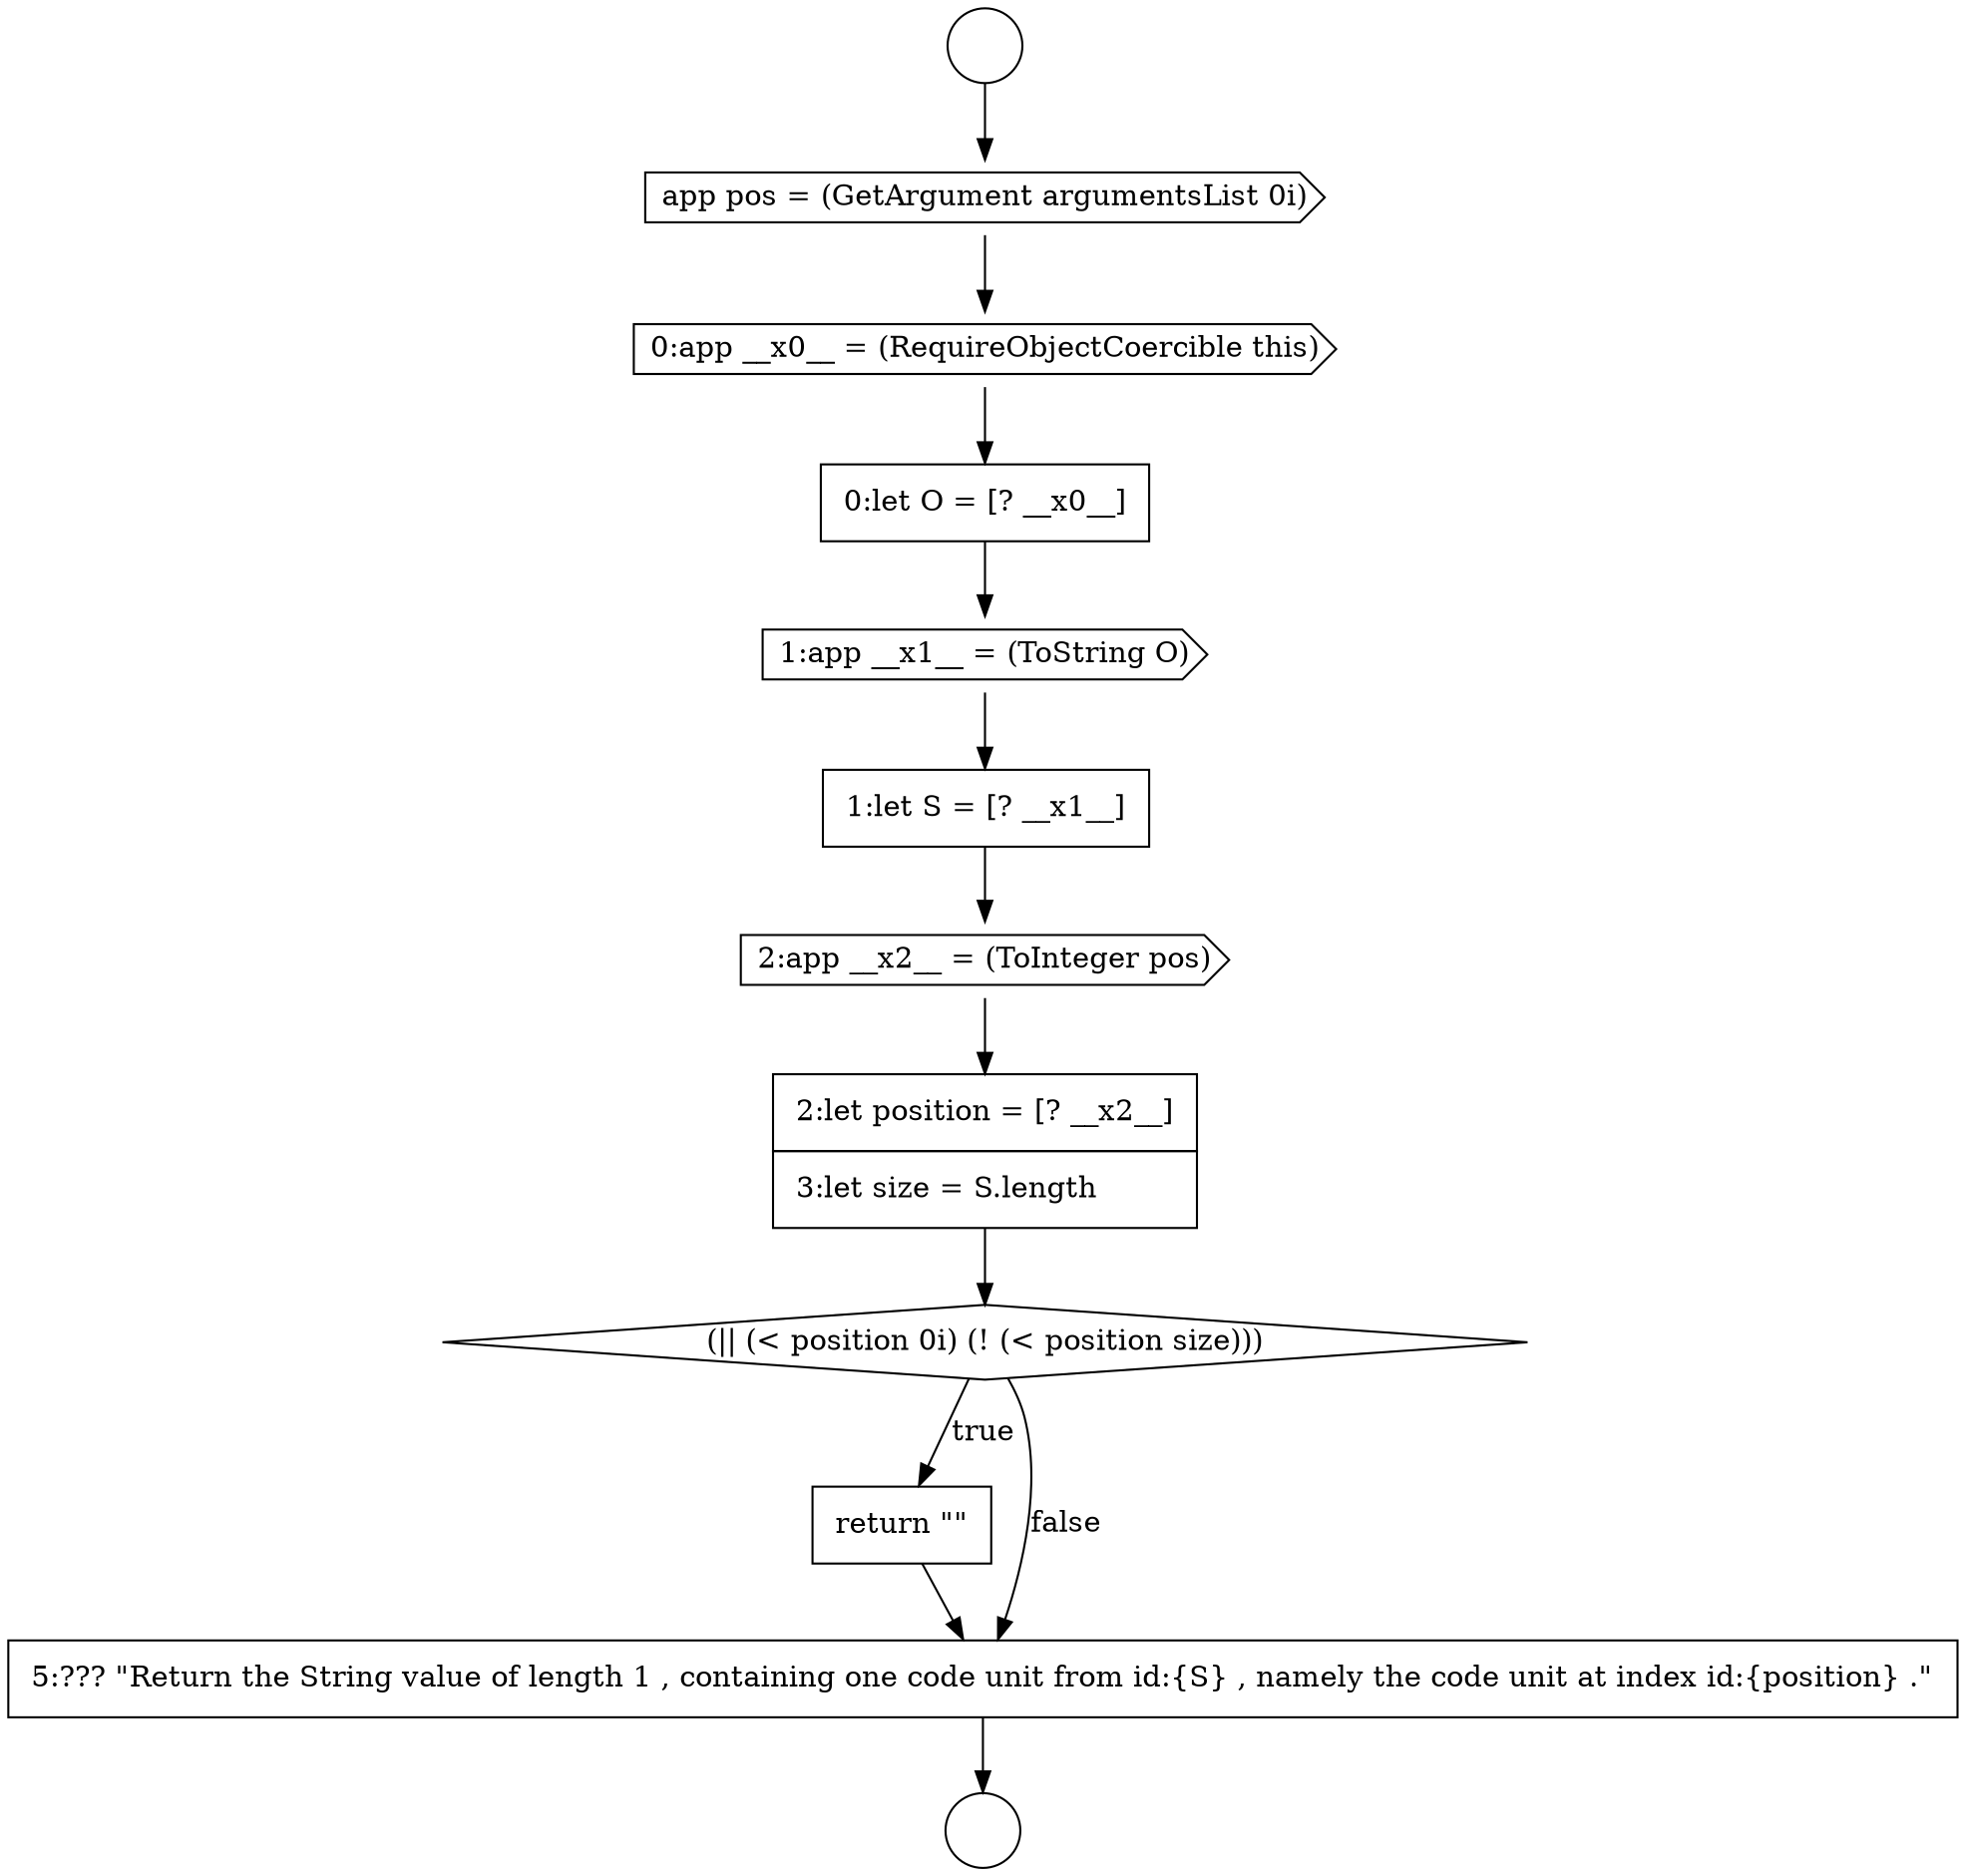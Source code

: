 digraph {
  node12833 [shape=none, margin=0, label=<<font color="black">
    <table border="0" cellborder="1" cellspacing="0" cellpadding="10">
      <tr><td align="left">return &quot;&quot;</td></tr>
    </table>
  </font>> color="black" fillcolor="white" style=filled]
  node12832 [shape=diamond, label=<<font color="black">(|| (&lt; position 0i) (! (&lt; position size)))</font>> color="black" fillcolor="white" style=filled]
  node12828 [shape=cds, label=<<font color="black">1:app __x1__ = (ToString O)</font>> color="black" fillcolor="white" style=filled]
  node12824 [shape=circle label=" " color="black" fillcolor="white" style=filled]
  node12834 [shape=none, margin=0, label=<<font color="black">
    <table border="0" cellborder="1" cellspacing="0" cellpadding="10">
      <tr><td align="left">5:??? &quot;Return the String value of length 1 , containing one code unit from id:{S} , namely the code unit at index id:{position} .&quot;</td></tr>
    </table>
  </font>> color="black" fillcolor="white" style=filled]
  node12831 [shape=none, margin=0, label=<<font color="black">
    <table border="0" cellborder="1" cellspacing="0" cellpadding="10">
      <tr><td align="left">2:let position = [? __x2__]</td></tr>
      <tr><td align="left">3:let size = S.length</td></tr>
    </table>
  </font>> color="black" fillcolor="white" style=filled]
  node12823 [shape=circle label=" " color="black" fillcolor="white" style=filled]
  node12827 [shape=none, margin=0, label=<<font color="black">
    <table border="0" cellborder="1" cellspacing="0" cellpadding="10">
      <tr><td align="left">0:let O = [? __x0__]</td></tr>
    </table>
  </font>> color="black" fillcolor="white" style=filled]
  node12826 [shape=cds, label=<<font color="black">0:app __x0__ = (RequireObjectCoercible this)</font>> color="black" fillcolor="white" style=filled]
  node12829 [shape=none, margin=0, label=<<font color="black">
    <table border="0" cellborder="1" cellspacing="0" cellpadding="10">
      <tr><td align="left">1:let S = [? __x1__]</td></tr>
    </table>
  </font>> color="black" fillcolor="white" style=filled]
  node12830 [shape=cds, label=<<font color="black">2:app __x2__ = (ToInteger pos)</font>> color="black" fillcolor="white" style=filled]
  node12825 [shape=cds, label=<<font color="black">app pos = (GetArgument argumentsList 0i)</font>> color="black" fillcolor="white" style=filled]
  node12827 -> node12828 [ color="black"]
  node12834 -> node12824 [ color="black"]
  node12833 -> node12834 [ color="black"]
  node12823 -> node12825 [ color="black"]
  node12826 -> node12827 [ color="black"]
  node12831 -> node12832 [ color="black"]
  node12832 -> node12833 [label=<<font color="black">true</font>> color="black"]
  node12832 -> node12834 [label=<<font color="black">false</font>> color="black"]
  node12828 -> node12829 [ color="black"]
  node12829 -> node12830 [ color="black"]
  node12830 -> node12831 [ color="black"]
  node12825 -> node12826 [ color="black"]
}
